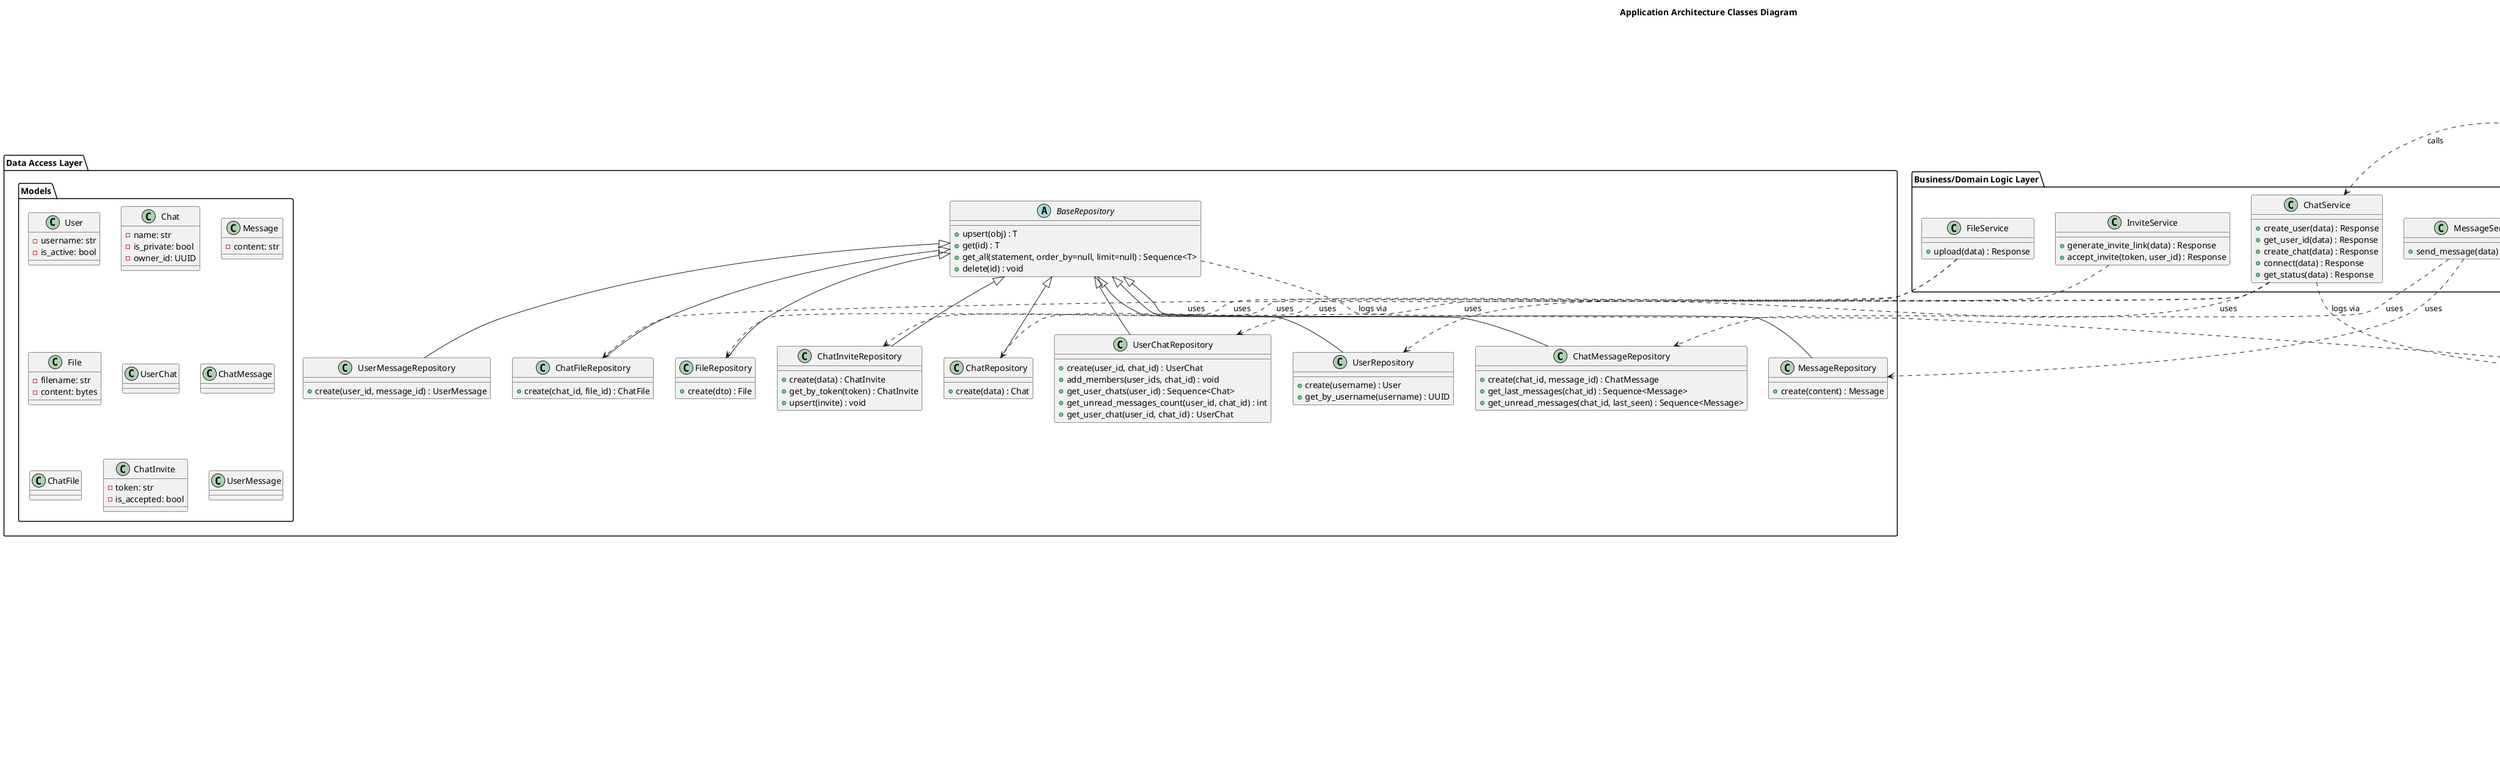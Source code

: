 @startuml
title Application Architecture Classes Diagram

' =============================================================================
' Presentation Layer
' =============================================================================
package "Presentation Layer" {
  ' Server classes
  class CustomAsyncServer {
    +start() : void
    +_handle_client(reader, writer) : void
  }

  class Router {
    +add_route(path, handler) : void
    +resolve(request) : Response
  }

  ' Client class
  class ChatClient {
    +connect() : void
    +disconnect() : void
    +send_request(method, path, data) : Response
  }

  ' API abstractions
  class Request
  class Response
  class Endpoint
}

' =============================================================================
' Business/Domain Logic Layer
' =============================================================================
package "Business/Domain Logic Layer" {
  class ChatService {
    +create_user(data) : Response
    +get_user_id(data) : Response
    +create_chat(data) : Response
    +connect(data) : Response
    +get_status(data) : Response
  }

  class FileService {
    +upload(data) : Response
  }

  class InviteService {
    +generate_invite_link(data) : Response
    +accept_invite(token, user_id) : Response
  }

  class MessageService {
    +send_message(data) : Response
  }
}

' =============================================================================
' Data Access Layer (Persistence)
' =============================================================================
package "Data Access Layer" {
  abstract class BaseRepository {
    +upsert(obj) : T
    +get(id) : T
    +get_all(statement, order_by=null, limit=null) : Sequence<T>
    +delete(id) : void
  }

  ' Repositories
  class ChatRepository {
    +create(data) : Chat
  }
  class ChatFileRepository {
    +create(chat_id, file_id) : ChatFile
  }
  class ChatInviteRepository {
    +create(data) : ChatInvite
    +get_by_token(token) : ChatInvite
    +upsert(invite) : void
  }
  class ChatMessageRepository {
    +create(chat_id, message_id) : ChatMessage
    +get_last_messages(chat_id) : Sequence<Message>
    +get_unread_messages(chat_id, last_seen) : Sequence<Message>
  }
  class FileRepository {
    +create(dto) : File
  }
  class MessageRepository {
    +create(content) : Message
  }
  class UserRepository {
    +create(username) : User
    +get_by_username(username) : UUID
  }
  class UserChatRepository {
    +create(user_id, chat_id) : UserChat
    +add_members(user_ids, chat_id) : void
    +get_user_chats(user_id) : Sequence<Chat>
    +get_unread_messages_count(user_id, chat_id) : int
    +get_user_chat(user_id, chat_id) : UserChat
  }
  class UserMessageRepository {
    +create(user_id, message_id) : UserMessage
  }

  ' Domain Models encapsulated in the DAL
  package "Models" {
    class User {
      -username: str
      -is_active: bool
    }
    class Chat {
      -name: str
      -is_private: bool
      -owner_id: UUID
    }
    class Message {
      -content: str
    }
    class File {
      -filename: str
      -content: bytes
    }
    class UserChat
    class ChatMessage
    class ChatFile
    class ChatInvite {
      -token: str
      -is_accepted: bool
    }
    class UserMessage
  }

  ' Inheritance relationships (repositories derive from BaseRepository)
  BaseRepository <|-- ChatRepository
  BaseRepository <|-- ChatFileRepository
  BaseRepository <|-- ChatInviteRepository
  BaseRepository <|-- ChatMessageRepository
  BaseRepository <|-- FileRepository
  BaseRepository <|-- MessageRepository
  BaseRepository <|-- UserRepository
  BaseRepository <|-- UserChatRepository
  BaseRepository <|-- UserMessageRepository
}

' =============================================================================
' Infrastructure / Integration Layer
' =============================================================================
package "Infrastructure / Integration Layer" {
  ' Exceptions
  class BaseError
  class InternalError
  class StrategyError
  class UnsupportedPythonVersionError
  class FileUploadError
  class NotFoundError

  ' Logging and Settings components
  class Logger {
    +get_logger(name: str) : Logger
  }

  class Settings {
    -py_ver: PythonVersionSettings
    -db: DatabaseSettings
    -server: ServerSettings
  }
  class PythonVersionSettings {
    -min_major: int
    -min_minor: int
  }
  class DatabaseSettings {
    -url: str
  }
  class ServerSettings {
    -host: str
    -port: int
    -buffer_size_bytes: int
    -debug: bool
    -max_file_size_bytes: int
    -message_limit: int
    -message_history_limit: int
    -message_cooldown_seconds: int
    -token_size: int
    -default_chat_uuid: UUID
    -default_chat_name: str
    -default_user_uuid: UUID
    -default_user_name: str
    -timeout_seconds: int
  }

  ' Helper functions / decorators
  class RequiresPythonVersionDecorator << (U,#FFAAAA) >> {
    +requires_python_version() : Callable
  }
  class get_current_timestamp << (U,#FFAAAA) >> {
    +get_current_timestamp() : datetime
  }
}

' =============================================================================
' Dependencies between layers (dashed arrows indicate dependency)
' =============================================================================
' Presentation depends on Business logic
Router ..> ChatService : "calls"
ChatClient ..> Request
ChatClient ..> Response

' Business layer uses Data Access repositories
ChatService ..> ChatRepository : "uses"
ChatService ..> UserRepository : "uses"
ChatService ..> UserChatRepository : "uses"
MessageService ..> MessageRepository : "uses"
MessageService ..> ChatMessageRepository : "uses"
InviteService ..> ChatInviteRepository : "uses"
FileService ..> FileRepository : "uses"
FileService ..> ChatFileRepository : "uses"

' Infrastructure is cross-cutting:
CustomAsyncServer ..> Settings : "configures"
CustomAsyncServer ..> Logger : "logs via"
ChatService ..> Logger : "logs via"
BaseRepository ..> Logger : "logs via"

@enduml
